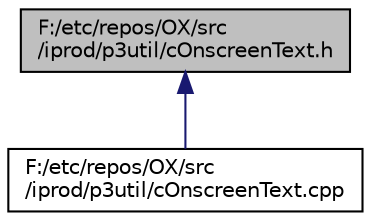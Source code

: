 digraph "F:/etc/repos/OX/src/iprod/p3util/cOnscreenText.h"
{
  edge [fontname="Helvetica",fontsize="10",labelfontname="Helvetica",labelfontsize="10"];
  node [fontname="Helvetica",fontsize="10",shape=record];
  Node1 [label="F:/etc/repos/OX/src\l/iprod/p3util/cOnscreenText.h",height=0.2,width=0.4,color="black", fillcolor="grey75", style="filled" fontcolor="black"];
  Node1 -> Node2 [dir="back",color="midnightblue",fontsize="10",style="solid",fontname="Helvetica"];
  Node2 [label="F:/etc/repos/OX/src\l/iprod/p3util/cOnscreenText.cpp",height=0.2,width=0.4,color="black", fillcolor="white", style="filled",URL="$c_onscreen_text_8cpp.html"];
}
